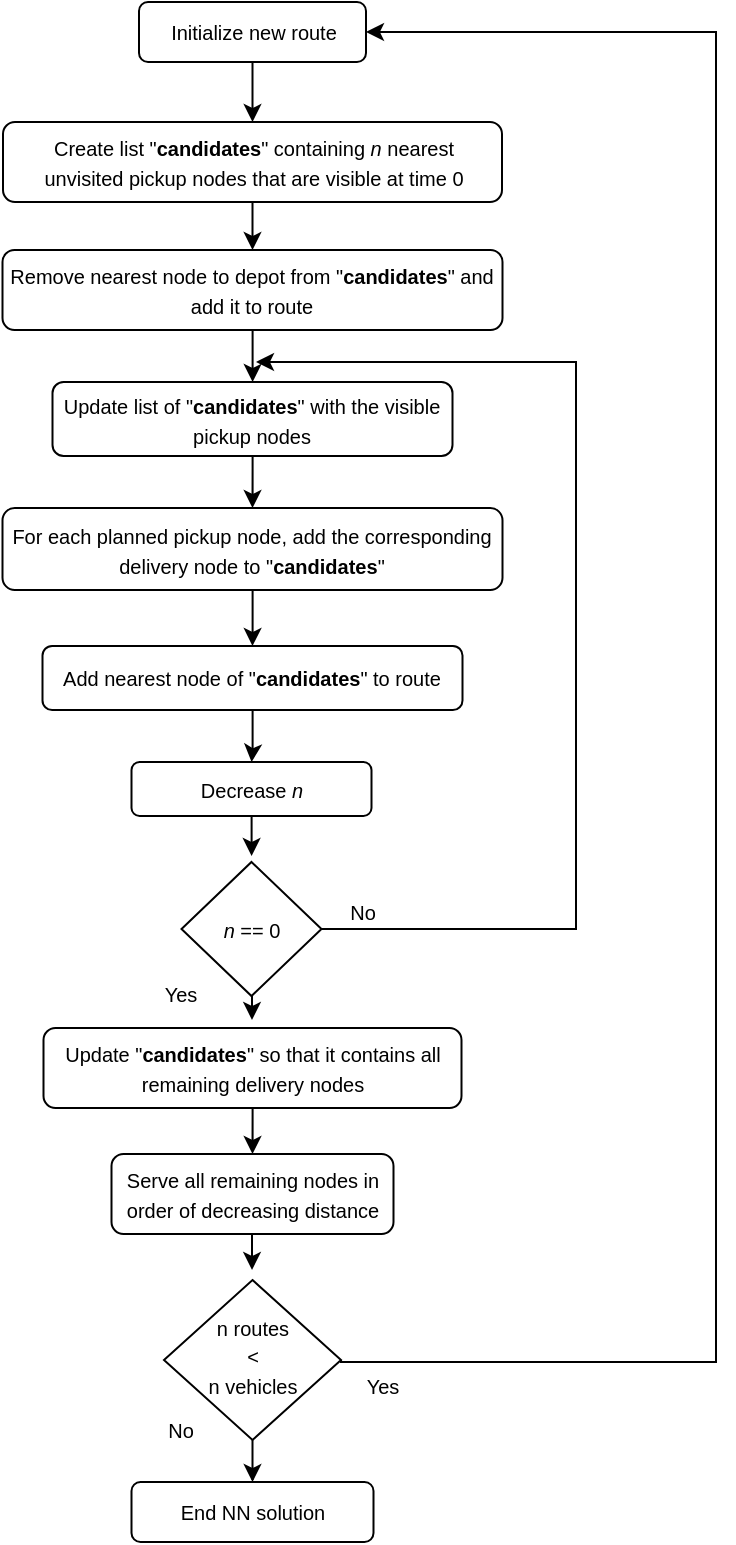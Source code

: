 <mxfile version="26.0.11">
  <diagram id="C5RBs43oDa-KdzZeNtuy" name="Page-1">
    <mxGraphModel dx="989" dy="528" grid="1" gridSize="10" guides="1" tooltips="1" connect="1" arrows="1" fold="1" page="1" pageScale="1" pageWidth="827" pageHeight="1169" math="0" shadow="0">
      <root>
        <mxCell id="WIyWlLk6GJQsqaUBKTNV-0" />
        <mxCell id="WIyWlLk6GJQsqaUBKTNV-1" parent="WIyWlLk6GJQsqaUBKTNV-0" />
        <mxCell id="PELLuqCs5naIXxOrmulJ-6" style="edgeStyle=orthogonalEdgeStyle;rounded=0;orthogonalLoop=1;jettySize=auto;html=1;entryX=0.5;entryY=0;entryDx=0;entryDy=0;" edge="1" parent="WIyWlLk6GJQsqaUBKTNV-1" source="WIyWlLk6GJQsqaUBKTNV-3" target="w9apprOF4AOWEV_3NA-S-0">
          <mxGeometry relative="1" as="geometry" />
        </mxCell>
        <mxCell id="WIyWlLk6GJQsqaUBKTNV-3" value="&lt;font style=&quot;font-size: 10px;&quot;&gt;Initialize new route&lt;/font&gt;" style="rounded=1;whiteSpace=wrap;html=1;fontSize=12;glass=0;strokeWidth=1;shadow=0;" parent="WIyWlLk6GJQsqaUBKTNV-1" vertex="1">
          <mxGeometry x="331.5" y="70" width="113.5" height="30" as="geometry" />
        </mxCell>
        <mxCell id="PELLuqCs5naIXxOrmulJ-7" style="edgeStyle=orthogonalEdgeStyle;rounded=0;orthogonalLoop=1;jettySize=auto;html=1;entryX=0.5;entryY=0;entryDx=0;entryDy=0;" edge="1" parent="WIyWlLk6GJQsqaUBKTNV-1" source="w9apprOF4AOWEV_3NA-S-0" target="w9apprOF4AOWEV_3NA-S-2">
          <mxGeometry relative="1" as="geometry" />
        </mxCell>
        <mxCell id="w9apprOF4AOWEV_3NA-S-0" value="&lt;font style=&quot;font-size: 10px;&quot;&gt;Create list &lt;/font&gt;&lt;font face=&quot;Helvetica&quot; style=&quot;font-size: 10px;&quot;&gt;&quot;&lt;b&gt;candidates&lt;/b&gt;&quot; containing&lt;/font&gt;&lt;font style=&quot;font-size: 10px;&quot;&gt; &lt;i&gt;n&lt;/i&gt; nearest &lt;br&gt;&lt;/font&gt;&lt;div&gt;&lt;font style=&quot;font-size: 10px;&quot;&gt;unvisited pickup nodes that are visible at time 0&lt;/font&gt;&lt;/div&gt;" style="rounded=1;whiteSpace=wrap;html=1;" parent="WIyWlLk6GJQsqaUBKTNV-1" vertex="1">
          <mxGeometry x="263.5" y="130" width="249.5" height="40" as="geometry" />
        </mxCell>
        <mxCell id="w9apprOF4AOWEV_3NA-S-18" value="" style="edgeStyle=orthogonalEdgeStyle;rounded=0;orthogonalLoop=1;jettySize=auto;html=1;endArrow=classic;endFill=1;" parent="WIyWlLk6GJQsqaUBKTNV-1" source="w9apprOF4AOWEV_3NA-S-2" target="w9apprOF4AOWEV_3NA-S-17" edge="1">
          <mxGeometry relative="1" as="geometry" />
        </mxCell>
        <mxCell id="w9apprOF4AOWEV_3NA-S-2" value="&lt;div&gt;&lt;font style=&quot;font-size: 10px;&quot;&gt;Remove nearest node to depot from &quot;&lt;b&gt;candidates&lt;/b&gt;&quot; and add it to route&lt;/font&gt;&lt;/div&gt;" style="rounded=1;whiteSpace=wrap;html=1;" parent="WIyWlLk6GJQsqaUBKTNV-1" vertex="1">
          <mxGeometry x="263.25" y="194" width="250" height="40" as="geometry" />
        </mxCell>
        <mxCell id="PELLuqCs5naIXxOrmulJ-9" style="edgeStyle=orthogonalEdgeStyle;rounded=0;orthogonalLoop=1;jettySize=auto;html=1;entryX=0.5;entryY=0;entryDx=0;entryDy=0;" edge="1" parent="WIyWlLk6GJQsqaUBKTNV-1" source="w9apprOF4AOWEV_3NA-S-5" target="w9apprOF4AOWEV_3NA-S-9">
          <mxGeometry relative="1" as="geometry" />
        </mxCell>
        <mxCell id="w9apprOF4AOWEV_3NA-S-5" value="&lt;font style=&quot;font-size: 10px;&quot;&gt;For each planned pickup node, add the corresponding delivery node to &quot;&lt;b&gt;candidates&lt;/b&gt;&quot;&lt;/font&gt;" style="rounded=1;whiteSpace=wrap;html=1;" parent="WIyWlLk6GJQsqaUBKTNV-1" vertex="1">
          <mxGeometry x="263.25" y="323" width="250" height="41" as="geometry" />
        </mxCell>
        <mxCell id="w9apprOF4AOWEV_3NA-S-13" value="" style="edgeStyle=orthogonalEdgeStyle;rounded=0;orthogonalLoop=1;jettySize=auto;html=1;endArrow=classic;endFill=1;" parent="WIyWlLk6GJQsqaUBKTNV-1" source="w9apprOF4AOWEV_3NA-S-9" target="w9apprOF4AOWEV_3NA-S-12" edge="1">
          <mxGeometry relative="1" as="geometry" />
        </mxCell>
        <mxCell id="w9apprOF4AOWEV_3NA-S-9" value="&lt;font style=&quot;font-size: 10px;&quot;&gt;Add nearest node of &quot;&lt;b&gt;candidates&lt;/b&gt;&quot; to route&lt;/font&gt;" style="rounded=1;whiteSpace=wrap;html=1;" parent="WIyWlLk6GJQsqaUBKTNV-1" vertex="1">
          <mxGeometry x="283.25" y="392" width="210" height="32" as="geometry" />
        </mxCell>
        <mxCell id="w9apprOF4AOWEV_3NA-S-12" value="&lt;font style=&quot;font-size: 10px;&quot;&gt;Decrease &lt;i&gt;n&lt;/i&gt;&lt;/font&gt;" style="rounded=1;whiteSpace=wrap;html=1;" parent="WIyWlLk6GJQsqaUBKTNV-1" vertex="1">
          <mxGeometry x="327.75" y="450" width="120" height="27" as="geometry" />
        </mxCell>
        <mxCell id="w9apprOF4AOWEV_3NA-S-16" style="edgeStyle=orthogonalEdgeStyle;rounded=0;orthogonalLoop=1;jettySize=auto;html=1;exitX=1;exitY=0.5;exitDx=0;exitDy=0;endArrow=classic;endFill=1;" parent="WIyWlLk6GJQsqaUBKTNV-1" source="w9apprOF4AOWEV_3NA-S-14" edge="1">
          <mxGeometry relative="1" as="geometry">
            <mxPoint x="390" y="250" as="targetPoint" />
            <Array as="points">
              <mxPoint x="550" y="534" />
              <mxPoint x="550" y="250" />
            </Array>
          </mxGeometry>
        </mxCell>
        <mxCell id="w9apprOF4AOWEV_3NA-S-14" value="&lt;font style=&quot;font-size: 10px;&quot;&gt;&lt;i&gt;n&lt;/i&gt; == 0&lt;/font&gt;" style="rhombus;whiteSpace=wrap;html=1;" parent="WIyWlLk6GJQsqaUBKTNV-1" vertex="1">
          <mxGeometry x="352.75" y="500" width="70" height="67" as="geometry" />
        </mxCell>
        <mxCell id="PELLuqCs5naIXxOrmulJ-8" style="edgeStyle=orthogonalEdgeStyle;rounded=0;orthogonalLoop=1;jettySize=auto;html=1;entryX=0.5;entryY=0;entryDx=0;entryDy=0;" edge="1" parent="WIyWlLk6GJQsqaUBKTNV-1" source="w9apprOF4AOWEV_3NA-S-17" target="w9apprOF4AOWEV_3NA-S-5">
          <mxGeometry relative="1" as="geometry" />
        </mxCell>
        <mxCell id="w9apprOF4AOWEV_3NA-S-17" value="&lt;font style=&quot;font-size: 10px;&quot;&gt;Update list of &quot;&lt;b&gt;candidates&lt;/b&gt;&quot; with the visible pickup nodes&lt;/font&gt;" style="rounded=1;whiteSpace=wrap;html=1;" parent="WIyWlLk6GJQsqaUBKTNV-1" vertex="1">
          <mxGeometry x="288.25" y="260" width="200" height="37" as="geometry" />
        </mxCell>
        <mxCell id="w9apprOF4AOWEV_3NA-S-20" value="&lt;font style=&quot;font-size: 10px;&quot;&gt;No&lt;/font&gt;" style="text;html=1;align=center;verticalAlign=middle;resizable=0;points=[];autosize=1;strokeColor=none;fillColor=none;" parent="WIyWlLk6GJQsqaUBKTNV-1" vertex="1">
          <mxGeometry x="422.75" y="510" width="40" height="30" as="geometry" />
        </mxCell>
        <mxCell id="w9apprOF4AOWEV_3NA-S-21" value="&lt;font style=&quot;font-size: 10px;&quot;&gt;Yes&lt;/font&gt;" style="text;html=1;align=center;verticalAlign=middle;resizable=0;points=[];autosize=1;strokeColor=none;fillColor=none;" parent="WIyWlLk6GJQsqaUBKTNV-1" vertex="1">
          <mxGeometry x="331.5" y="551" width="40" height="30" as="geometry" />
        </mxCell>
        <mxCell id="PELLuqCs5naIXxOrmulJ-18" style="edgeStyle=orthogonalEdgeStyle;rounded=0;orthogonalLoop=1;jettySize=auto;html=1;entryX=0.5;entryY=0;entryDx=0;entryDy=0;" edge="1" parent="WIyWlLk6GJQsqaUBKTNV-1" source="w9apprOF4AOWEV_3NA-S-22" target="w9apprOF4AOWEV_3NA-S-24">
          <mxGeometry relative="1" as="geometry" />
        </mxCell>
        <mxCell id="w9apprOF4AOWEV_3NA-S-22" value="&lt;font style=&quot;font-size: 10px;&quot;&gt;Update &quot;&lt;b&gt;candidates&lt;/b&gt;&quot; so that it contains all remaining delivery nodes&lt;/font&gt;" style="rounded=1;whiteSpace=wrap;html=1;" parent="WIyWlLk6GJQsqaUBKTNV-1" vertex="1">
          <mxGeometry x="283.75" y="583" width="209" height="40" as="geometry" />
        </mxCell>
        <mxCell id="w9apprOF4AOWEV_3NA-S-24" value="&lt;font style=&quot;font-size: 10px;&quot;&gt;Serve all remaining nodes in order of decreasing distance&lt;/font&gt;" style="rounded=1;whiteSpace=wrap;html=1;" parent="WIyWlLk6GJQsqaUBKTNV-1" vertex="1">
          <mxGeometry x="317.75" y="646" width="141" height="40" as="geometry" />
        </mxCell>
        <mxCell id="w9apprOF4AOWEV_3NA-S-29" style="edgeStyle=orthogonalEdgeStyle;rounded=0;orthogonalLoop=1;jettySize=auto;html=1;exitX=1;exitY=0.5;exitDx=0;exitDy=0;endArrow=classic;endFill=1;entryX=1;entryY=0.5;entryDx=0;entryDy=0;" parent="WIyWlLk6GJQsqaUBKTNV-1" source="w9apprOF4AOWEV_3NA-S-26" target="WIyWlLk6GJQsqaUBKTNV-3" edge="1">
          <mxGeometry relative="1" as="geometry">
            <mxPoint x="560.0" y="89.31" as="targetPoint" />
            <Array as="points">
              <mxPoint x="433" y="750" />
              <mxPoint x="620" y="750" />
              <mxPoint x="620" y="85" />
            </Array>
          </mxGeometry>
        </mxCell>
        <mxCell id="w9apprOF4AOWEV_3NA-S-34" style="edgeStyle=orthogonalEdgeStyle;rounded=0;orthogonalLoop=1;jettySize=auto;html=1;entryX=0.5;entryY=0;entryDx=0;entryDy=0;endArrow=classic;endFill=1;" parent="WIyWlLk6GJQsqaUBKTNV-1" source="w9apprOF4AOWEV_3NA-S-26" target="w9apprOF4AOWEV_3NA-S-31" edge="1">
          <mxGeometry relative="1" as="geometry" />
        </mxCell>
        <mxCell id="w9apprOF4AOWEV_3NA-S-26" value="&lt;font style=&quot;font-size: 10px;&quot;&gt;n routes &lt;br&gt;&amp;lt;&lt;br&gt;n vehicles&lt;/font&gt;" style="rhombus;whiteSpace=wrap;html=1;shadow=0;fontFamily=Helvetica;fontSize=12;align=center;strokeWidth=1;spacing=6;spacingTop=-4;" parent="WIyWlLk6GJQsqaUBKTNV-1" vertex="1">
          <mxGeometry x="344" y="709" width="88.5" height="80" as="geometry" />
        </mxCell>
        <mxCell id="w9apprOF4AOWEV_3NA-S-30" value="&lt;font style=&quot;font-size: 10px;&quot;&gt;Yes&lt;/font&gt;" style="text;html=1;align=center;verticalAlign=middle;resizable=0;points=[];autosize=1;strokeColor=none;fillColor=none;" parent="WIyWlLk6GJQsqaUBKTNV-1" vertex="1">
          <mxGeometry x="432.5" y="747" width="40" height="30" as="geometry" />
        </mxCell>
        <mxCell id="w9apprOF4AOWEV_3NA-S-31" value="&lt;font style=&quot;font-size: 10px;&quot;&gt;End NN solution&lt;/font&gt;" style="rounded=1;whiteSpace=wrap;html=1;" parent="WIyWlLk6GJQsqaUBKTNV-1" vertex="1">
          <mxGeometry x="327.75" y="810" width="121" height="30" as="geometry" />
        </mxCell>
        <mxCell id="w9apprOF4AOWEV_3NA-S-35" value="&lt;font style=&quot;font-size: 10px;&quot;&gt;No&lt;/font&gt;" style="text;html=1;align=center;verticalAlign=middle;resizable=0;points=[];autosize=1;strokeColor=none;fillColor=none;" parent="WIyWlLk6GJQsqaUBKTNV-1" vertex="1">
          <mxGeometry x="331.5" y="769" width="40" height="30" as="geometry" />
        </mxCell>
        <mxCell id="PELLuqCs5naIXxOrmulJ-12" style="edgeStyle=orthogonalEdgeStyle;rounded=0;orthogonalLoop=1;jettySize=auto;html=1;entryX=0.49;entryY=-0.041;entryDx=0;entryDy=0;entryPerimeter=0;" edge="1" parent="WIyWlLk6GJQsqaUBKTNV-1" source="w9apprOF4AOWEV_3NA-S-12" target="w9apprOF4AOWEV_3NA-S-14">
          <mxGeometry relative="1" as="geometry" />
        </mxCell>
        <mxCell id="PELLuqCs5naIXxOrmulJ-17" value="" style="endArrow=classic;html=1;rounded=0;" edge="1" parent="WIyWlLk6GJQsqaUBKTNV-1">
          <mxGeometry width="50" height="50" relative="1" as="geometry">
            <mxPoint x="388" y="567" as="sourcePoint" />
            <mxPoint x="388" y="579" as="targetPoint" />
            <Array as="points">
              <mxPoint x="388" y="579" />
            </Array>
          </mxGeometry>
        </mxCell>
        <mxCell id="PELLuqCs5naIXxOrmulJ-20" value="" style="endArrow=classic;html=1;rounded=0;" edge="1" parent="WIyWlLk6GJQsqaUBKTNV-1">
          <mxGeometry width="50" height="50" relative="1" as="geometry">
            <mxPoint x="388.01" y="686" as="sourcePoint" />
            <mxPoint x="388.01" y="704" as="targetPoint" />
          </mxGeometry>
        </mxCell>
      </root>
    </mxGraphModel>
  </diagram>
</mxfile>
